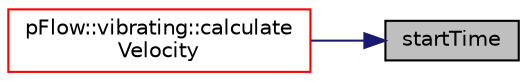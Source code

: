 digraph "startTime"
{
 // LATEX_PDF_SIZE
  edge [fontname="Helvetica",fontsize="10",labelfontname="Helvetica",labelfontsize="10"];
  node [fontname="Helvetica",fontsize="10",shape=record];
  rankdir="RL";
  Node1 [label="startTime",height=0.2,width=0.4,color="black", fillcolor="grey75", style="filled", fontcolor="black",tooltip=" "];
  Node1 -> Node2 [dir="back",color="midnightblue",fontsize="10",style="solid",fontname="Helvetica"];
  Node2 [label="pFlow::vibrating::calculate\lVelocity",height=0.2,width=0.4,color="red", fillcolor="white", style="filled",URL="$classpFlow_1_1vibrating.html#a6a741ca4b36f2376aeb2650d274bc2b0",tooltip=" "];
}
